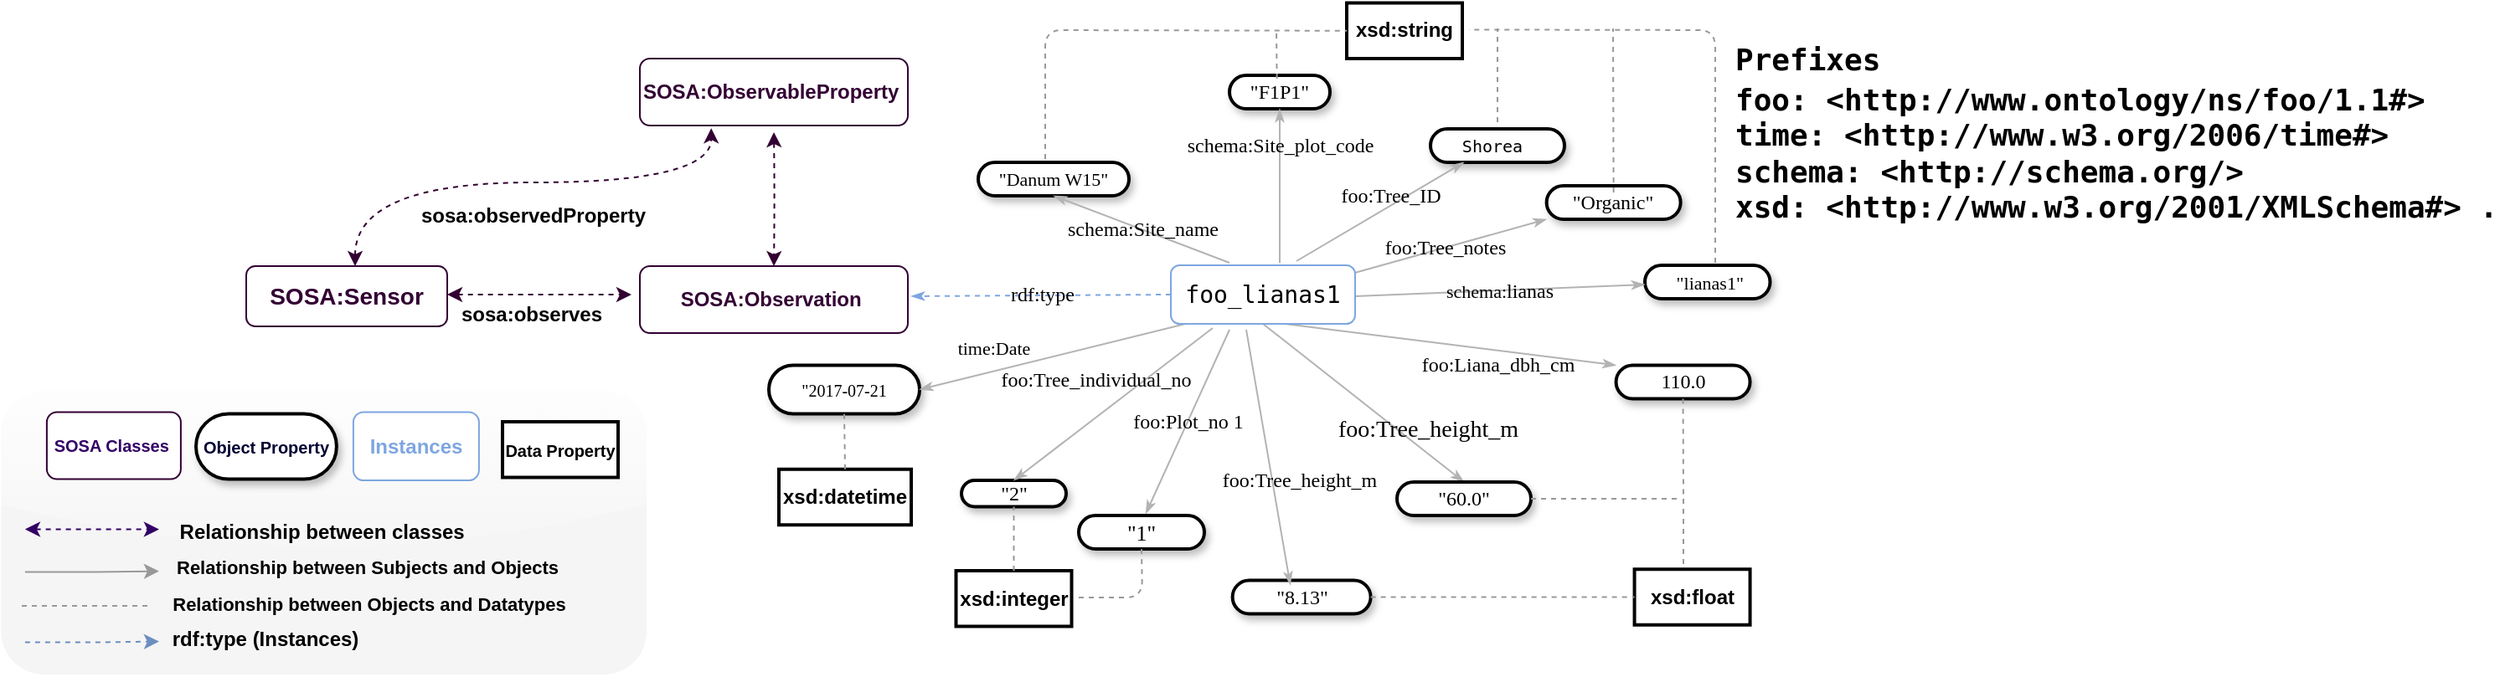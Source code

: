 <mxfile version="13.0.3" type="device"><diagram name="Page-1" id="ad52d381-51e7-2e0d-a935-2d0ddd2fd229"><mxGraphModel dx="1662" dy="822" grid="1" gridSize="10" guides="1" tooltips="1" connect="1" arrows="1" fold="1" page="1" pageScale="1" pageWidth="1100" pageHeight="850" background="none" math="0" shadow="0"><root><mxCell id="0"/><mxCell id="1" parent="0"/><mxCell id="0IpLAkgZev66eZLbGjY3-1" value="&lt;pre style=&quot;box-sizing: border-box ; overflow: auto ; font-family: monospace ; display: block ; padding: 1px 0px ; margin: 0px ; line-height: inherit ; word-break: break-all ; overflow-wrap: break-word ; background-color: rgb(255 , 255 , 255) ; border: 0px ; border-radius: 0px ; vertical-align: baseline ; font-style: normal ; letter-spacing: normal ; text-align: left ; text-indent: 0px ; text-transform: none ; word-spacing: 0px&quot;&gt;&lt;font style=&quot;font-size: 18px&quot;&gt;&lt;b&gt;Prefixes &lt;/b&gt;&lt;/font&gt;&lt;/pre&gt;&lt;pre style=&quot;box-sizing: border-box ; overflow: auto ; font-family: monospace ; display: block ; padding: 1px 0px ; margin: 0px ; line-height: inherit ; word-break: break-all ; overflow-wrap: break-word ; background-color: rgb(255 , 255 , 255) ; border: 0px ; border-radius: 0px ; vertical-align: baseline ; font-style: normal ; letter-spacing: normal ; text-align: left ; text-indent: 0px ; text-transform: none ; word-spacing: 0px&quot;&gt;&lt;font style=&quot;font-size: 18px&quot;&gt;&lt;b&gt;foo: &amp;lt;http://www.ontology/ns/foo/1.1#&amp;gt; &lt;br&gt;time: &amp;lt;http://www.w3.org/2006/time#&amp;gt; &lt;br&gt;schema: &amp;lt;http://schema.org/&amp;gt;&lt;br&gt;xsd: &amp;lt;http://www.w3.org/2001/XMLSchema#&amp;gt; .&lt;br&gt;&lt;/b&gt;&lt;br&gt;&lt;/font&gt;&lt;/pre&gt;" style="text;whiteSpace=wrap;html=1;" parent="1" vertex="1"><mxGeometry x="1080" y="40" width="440" height="120" as="geometry"/></mxCell><mxCell id="2c924340bb9dbf6c-14" value="&lt;div&gt;&lt;font style=&quot;font-size: 11px&quot;&gt;&quot;Danum W15&quot;&lt;/font&gt;&lt;br&gt;&lt;/div&gt;" style="whiteSpace=wrap;html=1;rounded=1;shadow=1;comic=0;labelBackgroundColor=none;strokeWidth=2;fontFamily=Verdana;fontSize=12;align=center;arcSize=50;" parent="1" vertex="1"><mxGeometry x="630" y="120" width="90" height="20" as="geometry"/></mxCell><mxCell id="2c924340bb9dbf6c-15" value="&quot;F1P1&quot;" style="whiteSpace=wrap;html=1;rounded=1;shadow=1;comic=0;labelBackgroundColor=none;strokeWidth=2;fontFamily=Verdana;fontSize=12;align=center;arcSize=50;" parent="1" vertex="1"><mxGeometry x="780" y="68" width="60" height="20" as="geometry"/></mxCell><mxCell id="2c924340bb9dbf6c-16" value="&lt;pre style=&quot;text-align: left ; box-sizing: border-box ; overflow: auto ; padding: 1px 0px ; margin-top: 0px ; margin-bottom: 0px ; line-height: inherit ; word-break: break-all ; overflow-wrap: break-word ; background-color: rgb(255 , 255 , 255) ; border: 0px ; border-radius: 0px ; vertical-align: baseline&quot;&gt;&lt;font style=&quot;font-size: 10px&quot;&gt;Shorea &lt;/font&gt;&lt;/pre&gt;" style="whiteSpace=wrap;html=1;rounded=1;shadow=1;comic=0;labelBackgroundColor=none;strokeWidth=2;fontFamily=Verdana;fontSize=12;align=center;arcSize=50;" parent="1" vertex="1"><mxGeometry x="900" y="100" width="80" height="20" as="geometry"/></mxCell><mxCell id="2c924340bb9dbf6c-17" value="&quot;Organic&quot;" style="whiteSpace=wrap;html=1;rounded=1;shadow=1;comic=0;labelBackgroundColor=none;strokeWidth=2;fontFamily=Verdana;fontSize=12;align=center;arcSize=50;" parent="1" vertex="1"><mxGeometry x="969.31" y="134" width="80" height="20" as="geometry"/></mxCell><mxCell id="2c924340bb9dbf6c-18" value="&lt;font style=&quot;font-size: 13px&quot;&gt;&quot;1&quot;&lt;/font&gt;" style="whiteSpace=wrap;html=1;rounded=1;shadow=1;comic=0;labelBackgroundColor=none;strokeWidth=2;fontFamily=Verdana;fontSize=12;align=center;arcSize=50;" parent="1" vertex="1"><mxGeometry x="690" y="331" width="75" height="20" as="geometry"/></mxCell><mxCell id="2c924340bb9dbf6c-19" value="&lt;font style=&quot;font-size: 11px&quot;&gt;&amp;nbsp;&quot;lianas1&quot;&lt;/font&gt;" style="whiteSpace=wrap;html=1;rounded=1;shadow=1;comic=0;labelBackgroundColor=none;strokeWidth=2;fontFamily=Verdana;fontSize=12;align=center;arcSize=50;" parent="1" vertex="1"><mxGeometry x="1028" y="181.5" width="74.75" height="20" as="geometry"/></mxCell><mxCell id="2c924340bb9dbf6c-32" value="rdf:type" style="edgeStyle=none;rounded=1;html=1;labelBackgroundColor=none;startArrow=none;startFill=0;startSize=5;endArrow=classicThin;endFill=1;endSize=5;jettySize=auto;orthogonalLoop=1;strokeColor=#7EA6E0;strokeWidth=1;fontFamily=Verdana;fontSize=12;exitX=0;exitY=0.5;exitDx=0;exitDy=0;dashed=1;" parent="1" source="YZ1DxGp_npRlw3BJC7Ma-63" edge="1"><mxGeometry relative="1" as="geometry"><mxPoint x="590" y="200" as="targetPoint"/><mxPoint x="730" y="200" as="sourcePoint"/></mxGeometry></mxCell><mxCell id="2c924340bb9dbf6c-40" value="&lt;span style=&quot;font-size: 11px&quot;&gt;schema:&lt;/span&gt;lianas" style="edgeStyle=none;rounded=1;html=1;labelBackgroundColor=none;startArrow=none;startFill=0;startSize=5;endArrow=classicThin;endFill=1;endSize=5;jettySize=auto;orthogonalLoop=1;strokeColor=#B3B3B3;strokeWidth=1;fontFamily=Verdana;fontSize=12" parent="1" target="2c924340bb9dbf6c-19" edge="1"><mxGeometry relative="1" as="geometry"><mxPoint x="855" y="200" as="sourcePoint"/></mxGeometry></mxCell><mxCell id="2c924340bb9dbf6c-41" value="&lt;font style=&quot;font-size: 12px&quot;&gt;foo:Plot_no 1&lt;/font&gt;" style="edgeStyle=none;rounded=1;html=1;labelBackgroundColor=none;startArrow=none;startFill=0;startSize=5;endArrow=classicThin;endFill=1;endSize=5;jettySize=auto;orthogonalLoop=1;strokeColor=#B3B3B3;strokeWidth=1;fontFamily=Verdana;fontSize=12;" parent="1" edge="1"><mxGeometry relative="1" as="geometry"><mxPoint x="780" y="220" as="sourcePoint"/><mxPoint x="730" y="330" as="targetPoint"/></mxGeometry></mxCell><mxCell id="2c924340bb9dbf6c-42" value="foo:Tree_notes&amp;nbsp;" style="edgeStyle=none;rounded=1;html=1;labelBackgroundColor=none;startArrow=none;startFill=0;startSize=5;endArrow=classicThin;endFill=1;endSize=5;jettySize=auto;orthogonalLoop=1;strokeColor=#B3B3B3;strokeWidth=1;fontFamily=Verdana;fontSize=12;entryX=0;entryY=1;entryDx=0;entryDy=0;" parent="1" target="2c924340bb9dbf6c-17" edge="1"><mxGeometry relative="1" as="geometry"><mxPoint x="850.737" y="187.138" as="sourcePoint"/></mxGeometry></mxCell><mxCell id="2c924340bb9dbf6c-43" value="foo:Tree_ID" style="edgeStyle=none;rounded=1;html=1;labelBackgroundColor=none;startArrow=none;startFill=0;startSize=5;endArrow=classicThin;endFill=1;endSize=5;jettySize=auto;orthogonalLoop=1;strokeColor=#B3B3B3;strokeWidth=1;fontFamily=Verdana;fontSize=12;entryX=0.25;entryY=1;entryDx=0;entryDy=0;" parent="1" target="2c924340bb9dbf6c-16" edge="1"><mxGeometry x="0.181" y="5" relative="1" as="geometry"><mxPoint as="offset"/><mxPoint x="820" y="179" as="sourcePoint"/></mxGeometry></mxCell><mxCell id="2c924340bb9dbf6c-44" value="schema:Site_plot_code" style="edgeStyle=none;rounded=1;html=1;labelBackgroundColor=none;startArrow=none;startFill=0;startSize=5;endArrow=classicThin;endFill=1;endSize=5;jettySize=auto;orthogonalLoop=1;strokeColor=#B3B3B3;strokeWidth=1;fontFamily=Verdana;fontSize=12;" parent="1" target="2c924340bb9dbf6c-15" edge="1"><mxGeometry x="0.522" relative="1" as="geometry"><mxPoint as="offset"/><mxPoint x="810" y="180" as="sourcePoint"/></mxGeometry></mxCell><mxCell id="RN8EkJy__D3v__dalSzz-6" value="schema:Site_name" style="edgeStyle=none;rounded=1;html=1;labelBackgroundColor=none;startArrow=none;startFill=0;startSize=5;endArrow=classicThin;endFill=1;endSize=5;jettySize=auto;orthogonalLoop=1;strokeColor=#B3B3B3;strokeWidth=1;fontFamily=Verdana;fontSize=12;entryX=0.5;entryY=1;entryDx=0;entryDy=0;" parent="1" target="2c924340bb9dbf6c-14" edge="1"><mxGeometry relative="1" as="geometry"><mxPoint x="780" y="180" as="sourcePoint"/><mxPoint x="908.304" y="68.237" as="targetPoint"/></mxGeometry></mxCell><mxCell id="RN8EkJy__D3v__dalSzz-13" value="&lt;font style=&quot;font-size: 10px&quot;&gt;&quot;2017-07-21&lt;/font&gt;" style="whiteSpace=wrap;html=1;rounded=1;shadow=1;comic=0;labelBackgroundColor=none;strokeWidth=2;fontFamily=Verdana;fontSize=12;align=center;arcSize=50;" parent="1" vertex="1"><mxGeometry x="505" y="241.25" width="90" height="29" as="geometry"/></mxCell><mxCell id="RN8EkJy__D3v__dalSzz-14" value="&lt;font style=&quot;font-size: 11px&quot;&gt;time:Date&lt;/font&gt;" style="edgeStyle=none;rounded=1;html=1;labelBackgroundColor=none;startArrow=none;startFill=0;startSize=5;endArrow=classicThin;endFill=1;endSize=5;jettySize=auto;orthogonalLoop=1;strokeColor=#B3B3B3;strokeWidth=1;fontFamily=Verdana;fontSize=12;entryX=1;entryY=0.5;entryDx=0;entryDy=0;" parent="1" target="RN8EkJy__D3v__dalSzz-13" edge="1"><mxGeometry x="0.488" y="-13" relative="1" as="geometry"><mxPoint x="780" y="210" as="sourcePoint"/><mxPoint x="643" y="251" as="targetPoint"/><mxPoint as="offset"/></mxGeometry></mxCell><mxCell id="RN8EkJy__D3v__dalSzz-16" value="&quot;8.13&quot;" style="whiteSpace=wrap;html=1;rounded=1;shadow=1;comic=0;labelBackgroundColor=none;strokeWidth=2;fontFamily=Verdana;fontSize=12;align=center;arcSize=50;" parent="1" vertex="1"><mxGeometry x="781.81" y="369.75" width="82.5" height="20" as="geometry"/></mxCell><mxCell id="RN8EkJy__D3v__dalSzz-18" value="&quot;2&quot;" style="whiteSpace=wrap;html=1;rounded=1;shadow=1;comic=0;labelBackgroundColor=none;strokeWidth=2;fontFamily=Verdana;fontSize=12;align=center;arcSize=50;" parent="1" vertex="1"><mxGeometry x="620" y="310" width="62.5" height="15.75" as="geometry"/></mxCell><mxCell id="RN8EkJy__D3v__dalSzz-19" value="&lt;font style=&quot;font-size: 12px&quot;&gt;foo:Tree_individual_no&lt;/font&gt;" style="edgeStyle=none;rounded=1;html=1;labelBackgroundColor=none;startArrow=none;startFill=0;startSize=5;endArrow=classicThin;endFill=1;endSize=5;jettySize=auto;orthogonalLoop=1;strokeColor=#B3B3B3;strokeWidth=1;fontFamily=Verdana;fontSize=12;entryX=0.5;entryY=0;entryDx=0;entryDy=0;" parent="1" target="RN8EkJy__D3v__dalSzz-18" edge="1"><mxGeometry x="-0.005" y="-18" relative="1" as="geometry"><mxPoint x="770" y="219" as="sourcePoint"/><mxPoint x="779.998" y="389.32" as="targetPoint"/><mxPoint as="offset"/></mxGeometry></mxCell><mxCell id="RN8EkJy__D3v__dalSzz-21" value="&lt;font style=&quot;font-size: 14px&quot;&gt;foo:Tree_height_m&amp;nbsp;&lt;/font&gt;" style="edgeStyle=none;rounded=1;html=1;labelBackgroundColor=none;startArrow=none;startFill=0;startSize=5;endArrow=classicThin;endFill=1;endSize=5;jettySize=auto;orthogonalLoop=1;strokeColor=#B3B3B3;strokeWidth=1;fontFamily=Verdana;fontSize=12;entryX=0.5;entryY=0;entryDx=0;entryDy=0;exitX=0.5;exitY=1;exitDx=0;exitDy=0;" parent="1" source="YZ1DxGp_npRlw3BJC7Ma-63" target="RN8EkJy__D3v__dalSzz-22" edge="1"><mxGeometry x="0.543" y="12" relative="1" as="geometry"><mxPoint x="813.07" y="224.5" as="sourcePoint"/><mxPoint x="900" y="364" as="targetPoint"/><mxPoint as="offset"/></mxGeometry></mxCell><mxCell id="RN8EkJy__D3v__dalSzz-22" value="&quot;60.0&quot;" style="whiteSpace=wrap;html=1;rounded=1;shadow=1;comic=0;labelBackgroundColor=none;strokeWidth=2;fontFamily=Verdana;fontSize=12;align=center;arcSize=50;" parent="1" vertex="1"><mxGeometry x="880" y="311" width="80" height="20" as="geometry"/></mxCell><mxCell id="RN8EkJy__D3v__dalSzz-29" value="&lt;font style=&quot;font-size: 12px&quot;&gt;foo:Liana_dbh_cm&lt;/font&gt;" style="edgeStyle=none;rounded=1;html=1;labelBackgroundColor=none;startArrow=none;startFill=0;startSize=5;endArrow=classicThin;endFill=1;endSize=5;jettySize=auto;orthogonalLoop=1;strokeColor=#B3B3B3;strokeWidth=1;fontFamily=Verdana;fontSize=12;exitX=0.582;exitY=0.986;exitDx=0;exitDy=0;exitPerimeter=0;entryX=0;entryY=0;entryDx=0;entryDy=0;" parent="1" source="YZ1DxGp_npRlw3BJC7Ma-63" target="RN8EkJy__D3v__dalSzz-30" edge="1"><mxGeometry x="0.309" y="-9" relative="1" as="geometry"><mxPoint x="824.77" y="226.15" as="sourcePoint"/><mxPoint x="940" y="310" as="targetPoint"/><mxPoint as="offset"/></mxGeometry></mxCell><mxCell id="RN8EkJy__D3v__dalSzz-30" value="110.0" style="whiteSpace=wrap;html=1;rounded=1;shadow=1;comic=0;labelBackgroundColor=none;strokeWidth=2;fontFamily=Verdana;fontSize=12;align=center;arcSize=50;" parent="1" vertex="1"><mxGeometry x="1010.78" y="241.25" width="80" height="20" as="geometry"/></mxCell><mxCell id="YZ1DxGp_npRlw3BJC7Ma-2" value="" style="endArrow=classic;startArrow=classic;html=1;edgeStyle=orthogonalEdgeStyle;curved=1;strokeWidth=1;dashed=1;fillColor=#dae8fc;strokeColor=#330033;entryX=0.5;entryY=0;entryDx=0;entryDy=0;" parent="1" target="YZ1DxGp_npRlw3BJC7Ma-32" edge="1"><mxGeometry relative="1" as="geometry"><mxPoint x="508" y="102" as="sourcePoint"/><mxPoint x="508" y="177" as="targetPoint"/></mxGeometry></mxCell><mxCell id="YZ1DxGp_npRlw3BJC7Ma-10" value="&lt;b&gt;&lt;font style=&quot;font-size: 12px&quot;&gt;sosa:observedProperty&lt;/font&gt;&lt;/b&gt;" style="endArrow=classic;startArrow=classic;html=1;edgeStyle=orthogonalEdgeStyle;curved=1;entryX=0;entryY=0.5;entryDx=0;entryDy=0;strokeWidth=1;dashed=1;fillColor=#dae8fc;strokeColor=#330033;" parent="1" edge="1"><mxGeometry x="0.051" y="-20" relative="1" as="geometry"><mxPoint x="258.0" y="182" as="sourcePoint"/><mxPoint x="470.616" y="99.599" as="targetPoint"/><Array as="points"><mxPoint x="258" y="132"/><mxPoint x="471" y="132"/></Array><mxPoint x="1" as="offset"/></mxGeometry></mxCell><mxCell id="YZ1DxGp_npRlw3BJC7Ma-27" value="&lt;b&gt;&lt;font style=&quot;font-size: 12px&quot;&gt;sosa:observes&lt;/font&gt;&lt;/b&gt;" style="endArrow=classic;startArrow=classic;html=1;edgeStyle=orthogonalEdgeStyle;curved=1;strokeWidth=1;dashed=1;fillColor=#dae8fc;strokeColor=#330033;" parent="1" edge="1"><mxGeometry x="-0.094" y="-12" relative="1" as="geometry"><mxPoint x="313.0" y="199.0" as="sourcePoint"/><mxPoint x="423.0" y="199.0" as="targetPoint"/><mxPoint as="offset"/></mxGeometry></mxCell><mxCell id="YZ1DxGp_npRlw3BJC7Ma-31" value="&lt;b&gt;&lt;font style=&quot;font-size: 14px&quot; color=&quot;#330033&quot;&gt;SOSA:Sensor&lt;/font&gt;&lt;/b&gt;" style="rounded=1;whiteSpace=wrap;html=1;strokeColor=#330033;" parent="1" vertex="1"><mxGeometry x="193" y="182" width="120" height="36" as="geometry"/></mxCell><mxCell id="YZ1DxGp_npRlw3BJC7Ma-32" value="&lt;b&gt;&lt;font style=&quot;font-size: 12px&quot; color=&quot;#330033&quot;&gt;SOSA:Observation&amp;nbsp;&lt;/font&gt;&lt;/b&gt;" style="rounded=1;whiteSpace=wrap;html=1;strokeColor=#330033;" parent="1" vertex="1"><mxGeometry x="428" y="182" width="160" height="40" as="geometry"/></mxCell><mxCell id="YZ1DxGp_npRlw3BJC7Ma-33" value="&lt;b&gt;&lt;font style=&quot;font-size: 12px&quot; color=&quot;#330033&quot;&gt;SOSA:ObservableProperty&amp;nbsp;&lt;/font&gt;&lt;/b&gt;" style="rounded=1;whiteSpace=wrap;html=1;strokeColor=#330033;" parent="1" vertex="1"><mxGeometry x="428" y="58" width="160" height="40" as="geometry"/></mxCell><mxCell id="YZ1DxGp_npRlw3BJC7Ma-34" value="" style="rounded=1;whiteSpace=wrap;html=1;fillColor=#f5f5f5;strokeColor=none;fontColor=#333333;glass=1;" parent="1" vertex="1"><mxGeometry x="46.69" y="256" width="385.31" height="170" as="geometry"/></mxCell><mxCell id="YZ1DxGp_npRlw3BJC7Ma-35" value="&lt;b&gt;&lt;font style=&quot;font-size: 10px&quot; color=&quot;#330066&quot;&gt;SOSA Classes&amp;nbsp;&lt;/font&gt;&lt;/b&gt;" style="rounded=1;whiteSpace=wrap;html=1;strokeColor=#330033;" parent="1" vertex="1"><mxGeometry x="73.95" y="269.25" width="80" height="40" as="geometry"/></mxCell><mxCell id="YZ1DxGp_npRlw3BJC7Ma-36" value="" style="endArrow=classic;startArrow=classic;html=1;rounded=0;edgeStyle=orthogonalEdgeStyle;dashed=1;strokeColor=#330066;" parent="1" edge="1"><mxGeometry width="50" height="50" relative="1" as="geometry"><mxPoint x="60.95" y="339.25" as="sourcePoint"/><mxPoint x="140.95" y="339.25" as="targetPoint"/></mxGeometry></mxCell><mxCell id="YZ1DxGp_npRlw3BJC7Ma-37" value="&lt;b&gt;&lt;font color=&quot;#000033&quot; style=&quot;font-size: 10px&quot; face=&quot;Helvetica&quot;&gt;Object Property&lt;/font&gt;&lt;/b&gt;" style="whiteSpace=wrap;html=1;rounded=1;shadow=1;comic=0;labelBackgroundColor=none;strokeWidth=2;fontFamily=Verdana;fontSize=12;align=center;arcSize=50;" parent="1" vertex="1"><mxGeometry x="163" y="270.25" width="83.95" height="39" as="geometry"/></mxCell><mxCell id="YZ1DxGp_npRlw3BJC7Ma-38" value="" style="endArrow=classic;html=1;rounded=0;edgeStyle=orthogonalEdgeStyle;strokeColor=#999999;" parent="1" edge="1"><mxGeometry relative="1" as="geometry"><mxPoint x="60.95" y="364.75" as="sourcePoint"/><mxPoint x="140.95" y="364.25" as="targetPoint"/><Array as="points"><mxPoint x="103.95" y="364.75"/></Array></mxGeometry></mxCell><mxCell id="YZ1DxGp_npRlw3BJC7Ma-39" value="&lt;b&gt;Relationship between classes&amp;nbsp;&lt;/b&gt;" style="text;html=1;strokeColor=none;fillColor=none;align=center;verticalAlign=middle;whiteSpace=wrap;rounded=0;" parent="1" vertex="1"><mxGeometry x="150" y="325.75" width="180" height="30" as="geometry"/></mxCell><mxCell id="YZ1DxGp_npRlw3BJC7Ma-40" value="&lt;b&gt;rdf:type (Instances)&lt;/b&gt;" style="text;html=1;strokeColor=none;fillColor=none;align=center;verticalAlign=middle;whiteSpace=wrap;rounded=0;" parent="1" vertex="1"><mxGeometry x="135" y="389.75" width="138.63" height="30" as="geometry"/></mxCell><mxCell id="YZ1DxGp_npRlw3BJC7Ma-41" value="&lt;b&gt;&lt;font style=&quot;font-size: 11px&quot;&gt;Relationship between Subjects and Objects&lt;/font&gt;&lt;/b&gt;" style="text;html=1;strokeColor=none;fillColor=none;align=center;verticalAlign=middle;whiteSpace=wrap;rounded=0;" parent="1" vertex="1"><mxGeometry x="147.63" y="347.25" width="235.37" height="30" as="geometry"/></mxCell><mxCell id="YZ1DxGp_npRlw3BJC7Ma-42" value="" style="endArrow=classic;html=1;rounded=0;dashed=1;edgeStyle=orthogonalEdgeStyle;strokeWidth=1;fillColor=#dae8fc;strokeColor=#6c8ebf;" parent="1" edge="1"><mxGeometry relative="1" as="geometry"><mxPoint x="60.95" y="406.75" as="sourcePoint"/><mxPoint x="140.95" y="406.25" as="targetPoint"/><Array as="points"><mxPoint x="103.95" y="406.75"/></Array></mxGeometry></mxCell><mxCell id="YZ1DxGp_npRlw3BJC7Ma-43" value="&lt;b&gt;&lt;font color=&quot;#7ea6e0&quot;&gt;&lt;font style=&quot;font-size: 12px&quot;&gt;Instances&lt;/font&gt;&lt;br&gt;&lt;/font&gt;&lt;/b&gt;" style="rounded=1;whiteSpace=wrap;html=1;strokeColor=#7EA6E0;" parent="1" vertex="1"><mxGeometry x="256.95" y="269.25" width="75" height="40.75" as="geometry"/></mxCell><mxCell id="YZ1DxGp_npRlw3BJC7Ma-44" value="&lt;b&gt;&lt;font style=&quot;font-size: 10px&quot;&gt;Data Property&lt;/font&gt;&lt;/b&gt;" style="rounded=0;whiteSpace=wrap;html=1;strokeWidth=2;" parent="1" vertex="1"><mxGeometry x="346" y="275" width="69" height="33.25" as="geometry"/></mxCell><mxCell id="YZ1DxGp_npRlw3BJC7Ma-46" value="" style="endArrow=none;dashed=1;html=1;strokeColor=#999999;" parent="1" edge="1"><mxGeometry width="50" height="50" relative="1" as="geometry"><mxPoint x="59.0" y="385" as="sourcePoint"/><mxPoint x="137" y="385" as="targetPoint"/></mxGeometry></mxCell><mxCell id="YZ1DxGp_npRlw3BJC7Ma-47" value="&lt;b&gt;&lt;font style=&quot;font-size: 11px&quot;&gt;Relationship between Objects and Datatypes&lt;/font&gt;&lt;/b&gt;" style="text;html=1;strokeColor=none;fillColor=none;align=center;verticalAlign=middle;whiteSpace=wrap;rounded=0;" parent="1" vertex="1"><mxGeometry x="141.13" y="369" width="250.87" height="30" as="geometry"/></mxCell><mxCell id="YZ1DxGp_npRlw3BJC7Ma-63" value="&lt;pre style=&quot;text-align: left ; box-sizing: border-box ; overflow: auto ; padding: 1px 0px ; margin-top: 0px ; margin-bottom: 0px ; line-height: inherit ; word-break: break-all ; overflow-wrap: break-word ; background-color: rgb(255 , 255 , 255) ; border: 0px ; border-radius: 0px ; vertical-align: baseline&quot;&gt;&lt;font style=&quot;font-size: 14px&quot;&gt;foo_lianas1&lt;/font&gt;&lt;/pre&gt;" style="rounded=1;whiteSpace=wrap;html=1;strokeColor=#7EA6E0;" parent="1" vertex="1"><mxGeometry x="745" y="181.5" width="110" height="35" as="geometry"/></mxCell><mxCell id="YZ1DxGp_npRlw3BJC7Ma-66" value="&lt;b&gt;xsd:string&lt;/b&gt;" style="rounded=0;whiteSpace=wrap;html=1;strokeWidth=2;" parent="1" vertex="1"><mxGeometry x="850.0" y="24.75" width="69" height="33.25" as="geometry"/></mxCell><mxCell id="YZ1DxGp_npRlw3BJC7Ma-67" value="" style="endArrow=none;dashed=1;html=1;strokeColor=#999999;entryX=0;entryY=0.5;entryDx=0;entryDy=0;" parent="1" target="YZ1DxGp_npRlw3BJC7Ma-66" edge="1"><mxGeometry width="50" height="50" relative="1" as="geometry"><mxPoint x="670" y="118" as="sourcePoint"/><mxPoint x="850.25" y="0.005" as="targetPoint"/><Array as="points"><mxPoint x="670" y="41"/></Array></mxGeometry></mxCell><mxCell id="YZ1DxGp_npRlw3BJC7Ma-68" value="" style="endArrow=none;dashed=1;html=1;strokeColor=#999999;entryX=1.058;entryY=0.48;entryDx=0;entryDy=0;entryPerimeter=0;" parent="1" target="YZ1DxGp_npRlw3BJC7Ma-66" edge="1"><mxGeometry width="50" height="50" relative="1" as="geometry"><mxPoint x="1070" y="180" as="sourcePoint"/><mxPoint x="899" y="16.688" as="targetPoint"/><Array as="points"><mxPoint x="1070" y="41"/></Array></mxGeometry></mxCell><mxCell id="YZ1DxGp_npRlw3BJC7Ma-69" value="" style="endArrow=none;dashed=1;html=1;strokeColor=#999999;" parent="1" edge="1"><mxGeometry width="50" height="50" relative="1" as="geometry"><mxPoint x="940" y="96" as="sourcePoint"/><mxPoint x="940" y="40" as="targetPoint"/></mxGeometry></mxCell><mxCell id="YZ1DxGp_npRlw3BJC7Ma-70" value="" style="endArrow=none;dashed=1;html=1;strokeColor=#999999;exitX=0.472;exitY=0.1;exitDx=0;exitDy=0;exitPerimeter=0;" parent="1" source="2c924340bb9dbf6c-15" edge="1"><mxGeometry width="50" height="50" relative="1" as="geometry"><mxPoint x="808" y="58" as="sourcePoint"/><mxPoint x="808" y="40" as="targetPoint"/></mxGeometry></mxCell><mxCell id="YZ1DxGp_npRlw3BJC7Ma-71" value="&lt;b&gt;xsd:float&lt;/b&gt;" style="rounded=0;whiteSpace=wrap;html=1;strokeWidth=2;" parent="1" vertex="1"><mxGeometry x="1021.78" y="363.12" width="69" height="33.25" as="geometry"/></mxCell><mxCell id="YZ1DxGp_npRlw3BJC7Ma-73" value="" style="endArrow=none;dashed=1;html=1;strokeColor=#999999;exitX=0.5;exitY=0;exitDx=0;exitDy=0;" parent="1" edge="1"><mxGeometry width="50" height="50" relative="1" as="geometry"><mxPoint x="1009.31" y="138" as="sourcePoint"/><mxPoint x="1009" y="40" as="targetPoint"/></mxGeometry></mxCell><mxCell id="YZ1DxGp_npRlw3BJC7Ma-76" value="" style="endArrow=none;dashed=1;html=1;strokeColor=#999999;" parent="1" edge="1"><mxGeometry width="50" height="50" relative="1" as="geometry"><mxPoint x="1051" y="360" as="sourcePoint"/><mxPoint x="1051" y="320" as="targetPoint"/></mxGeometry></mxCell><mxCell id="YZ1DxGp_npRlw3BJC7Ma-77" value="" style="endArrow=none;dashed=1;html=1;strokeColor=#999999;entryX=0;entryY=0.5;entryDx=0;entryDy=0;exitX=1;exitY=0.5;exitDx=0;exitDy=0;" parent="1" source="RN8EkJy__D3v__dalSzz-16" target="YZ1DxGp_npRlw3BJC7Ma-71" edge="1"><mxGeometry relative="1" as="geometry"><mxPoint x="790" y="389" as="sourcePoint"/><mxPoint x="1039.31" y="361.38" as="targetPoint"/></mxGeometry></mxCell><mxCell id="YZ1DxGp_npRlw3BJC7Ma-78" value="" style="endArrow=none;dashed=1;html=1;strokeColor=#999999;exitX=0.5;exitY=1;exitDx=0;exitDy=0;" parent="1" source="RN8EkJy__D3v__dalSzz-30" edge="1"><mxGeometry relative="1" as="geometry"><mxPoint x="1000" y="319.5" as="sourcePoint"/><mxPoint x="1051" y="320" as="targetPoint"/></mxGeometry></mxCell><mxCell id="YZ1DxGp_npRlw3BJC7Ma-80" value="&lt;b&gt;xsd:integer&lt;/b&gt;" style="rounded=0;whiteSpace=wrap;html=1;strokeWidth=2;" parent="1" vertex="1"><mxGeometry x="616.75" y="364" width="69" height="33.25" as="geometry"/></mxCell><mxCell id="YZ1DxGp_npRlw3BJC7Ma-81" value="" style="endArrow=none;dashed=1;html=1;strokeColor=#999999;exitX=1;exitY=0.5;exitDx=0;exitDy=0;" parent="1" source="RN8EkJy__D3v__dalSzz-22" edge="1"><mxGeometry relative="1" as="geometry"><mxPoint x="930" y="360" as="sourcePoint"/><mxPoint x="1050" y="321" as="targetPoint"/></mxGeometry></mxCell><mxCell id="YZ1DxGp_npRlw3BJC7Ma-82" value="" style="endArrow=none;dashed=1;html=1;strokeColor=#999999;exitX=0.5;exitY=0;exitDx=0;exitDy=0;entryX=0.5;entryY=1;entryDx=0;entryDy=0;" parent="1" source="YZ1DxGp_npRlw3BJC7Ma-80" target="RN8EkJy__D3v__dalSzz-18" edge="1"><mxGeometry width="50" height="50" relative="1" as="geometry"><mxPoint x="620" y="407.25" as="sourcePoint"/><mxPoint x="620" y="317.25" as="targetPoint"/></mxGeometry></mxCell><mxCell id="YZ1DxGp_npRlw3BJC7Ma-83" style="edgeStyle=orthogonalEdgeStyle;rounded=0;orthogonalLoop=1;jettySize=auto;html=1;exitX=0.5;exitY=1;exitDx=0;exitDy=0;" parent="1" source="YZ1DxGp_npRlw3BJC7Ma-80" target="YZ1DxGp_npRlw3BJC7Ma-80" edge="1"><mxGeometry relative="1" as="geometry"/></mxCell><mxCell id="YZ1DxGp_npRlw3BJC7Ma-84" value="&lt;b&gt;&lt;font style=&quot;font-size: 12px&quot;&gt;xsd:datetime&lt;/font&gt;&lt;/b&gt;" style="rounded=0;whiteSpace=wrap;html=1;strokeWidth=2;" parent="1" vertex="1"><mxGeometry x="511" y="303.38" width="79" height="33.25" as="geometry"/></mxCell><mxCell id="YZ1DxGp_npRlw3BJC7Ma-85" value="" style="endArrow=none;dashed=1;html=1;strokeColor=#999999;exitX=0.5;exitY=0;exitDx=0;exitDy=0;entryX=0.5;entryY=1;entryDx=0;entryDy=0;" parent="1" source="YZ1DxGp_npRlw3BJC7Ma-84" target="RN8EkJy__D3v__dalSzz-13" edge="1"><mxGeometry width="50" height="50" relative="1" as="geometry"><mxPoint x="661.25" y="374" as="sourcePoint"/><mxPoint x="661.25" y="335.75" as="targetPoint"/></mxGeometry></mxCell><mxCell id="0IpLAkgZev66eZLbGjY3-2" value="" style="endArrow=none;dashed=1;html=1;strokeColor=#999999;entryX=0.5;entryY=1;entryDx=0;entryDy=0;" parent="1" target="2c924340bb9dbf6c-18" edge="1"><mxGeometry width="50" height="50" relative="1" as="geometry"><mxPoint x="690" y="380" as="sourcePoint"/><mxPoint x="661.25" y="335.75" as="targetPoint"/><Array as="points"><mxPoint x="728" y="380"/></Array></mxGeometry></mxCell><mxCell id="0IpLAkgZev66eZLbGjY3-3" value="&lt;font style=&quot;font-size: 12px&quot;&gt;foo:Tree_height_m&amp;nbsp;&lt;/font&gt;" style="edgeStyle=none;rounded=1;html=1;labelBackgroundColor=none;startArrow=none;startFill=0;startSize=5;endArrow=classicThin;endFill=1;endSize=5;jettySize=auto;orthogonalLoop=1;strokeColor=#B3B3B3;strokeWidth=1;fontFamily=Verdana;fontSize=12;entryX=0.418;entryY=0.138;entryDx=0;entryDy=0;entryPerimeter=0;" parent="1" target="RN8EkJy__D3v__dalSzz-16" edge="1"><mxGeometry x="0.219" y="17" relative="1" as="geometry"><mxPoint x="790" y="220" as="sourcePoint"/><mxPoint x="900" y="357.25" as="targetPoint"/><mxPoint as="offset"/></mxGeometry></mxCell></root></mxGraphModel></diagram></mxfile>